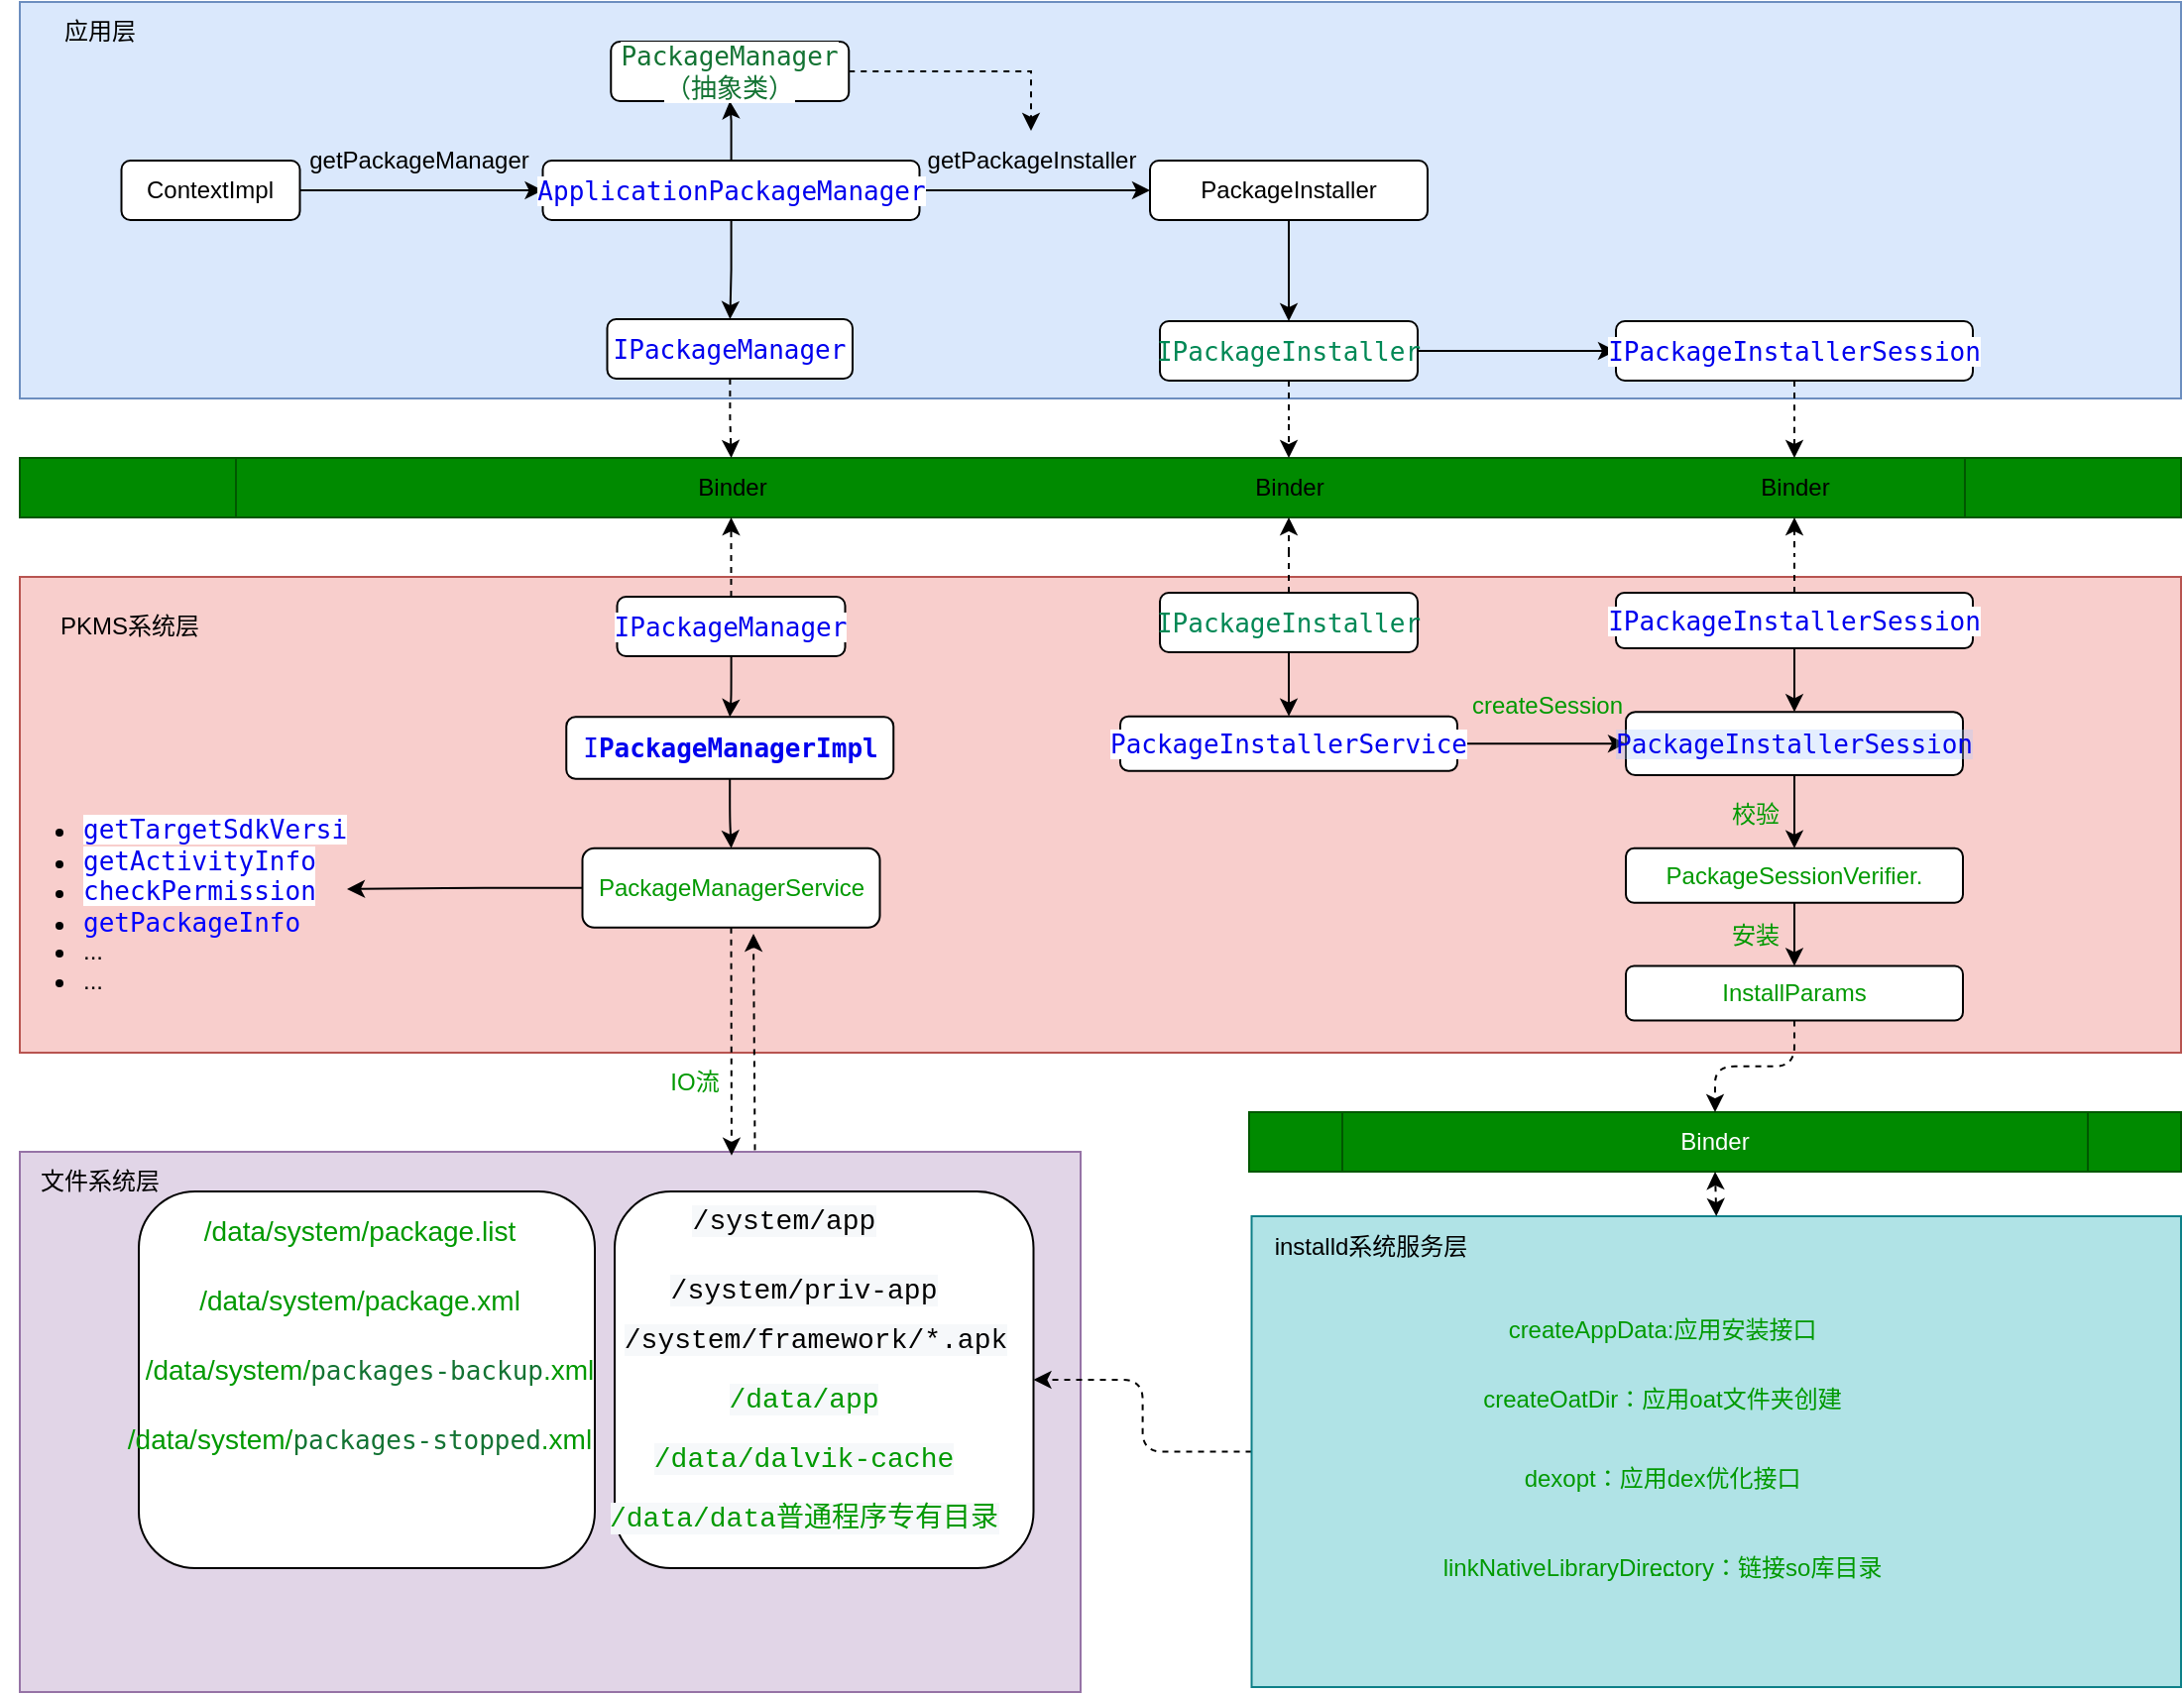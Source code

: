 <mxfile version="20.6.2" type="device"><diagram id="PVHNIk2kGEmwQ26tt39S" name="第 1 页"><mxGraphModel dx="891" dy="1495" grid="1" gridSize="10" guides="1" tooltips="1" connect="1" arrows="1" fold="1" page="1" pageScale="1" pageWidth="1390" pageHeight="980" math="0" shadow="0"><root><mxCell id="0"/><mxCell id="1" parent="0"/><mxCell id="v2ALZD6zEPQ1AhOOPnpa-74" value="" style="rounded=0;whiteSpace=wrap;html=1;fillColor=#e1d5e7;strokeColor=#9673a6;" vertex="1" parent="1"><mxGeometry x="50" y="570" width="535" height="272.5" as="geometry"/></mxCell><mxCell id="v2ALZD6zEPQ1AhOOPnpa-25" value="" style="shape=process;whiteSpace=wrap;html=1;backgroundOutline=1;fillColor=#008a00;fontColor=#ffffff;strokeColor=#005700;" vertex="1" parent="1"><mxGeometry x="50" y="220" width="1090" height="30" as="geometry"/></mxCell><mxCell id="v2ALZD6zEPQ1AhOOPnpa-1" value="" style="rounded=0;whiteSpace=wrap;html=1;fillColor=#dae8fc;strokeColor=#6c8ebf;" vertex="1" parent="1"><mxGeometry x="50" y="-10" width="1090" height="200" as="geometry"/></mxCell><mxCell id="v2ALZD6zEPQ1AhOOPnpa-3" value="应用层&lt;br&gt;" style="text;html=1;align=center;verticalAlign=middle;resizable=0;points=[];autosize=1;strokeColor=none;fillColor=none;" vertex="1" parent="1"><mxGeometry x="60" y="-10" width="60" height="30" as="geometry"/></mxCell><mxCell id="v2ALZD6zEPQ1AhOOPnpa-4" value="" style="rounded=0;whiteSpace=wrap;html=1;fillColor=#f8cecc;strokeColor=#b85450;" vertex="1" parent="1"><mxGeometry x="50" y="280" width="1090" height="240" as="geometry"/></mxCell><mxCell id="v2ALZD6zEPQ1AhOOPnpa-5" value="PKMS系统层" style="text;html=1;align=center;verticalAlign=middle;resizable=0;points=[];autosize=1;strokeColor=none;fillColor=none;" vertex="1" parent="1"><mxGeometry x="60" y="290" width="90" height="30" as="geometry"/></mxCell><mxCell id="v2ALZD6zEPQ1AhOOPnpa-6" value="" style="rounded=1;whiteSpace=wrap;html=1;" vertex="1" parent="1"><mxGeometry x="350" y="590" width="211.25" height="190" as="geometry"/></mxCell><mxCell id="v2ALZD6zEPQ1AhOOPnpa-150" value="" style="edgeStyle=orthogonalEdgeStyle;rounded=1;orthogonalLoop=1;jettySize=auto;html=1;dashed=1;fontSize=12;fontColor=#009900;" edge="1" parent="1" source="v2ALZD6zEPQ1AhOOPnpa-7" target="v2ALZD6zEPQ1AhOOPnpa-6"><mxGeometry relative="1" as="geometry"/></mxCell><mxCell id="v2ALZD6zEPQ1AhOOPnpa-7" value="" style="rounded=0;whiteSpace=wrap;html=1;fillColor=#b0e3e6;strokeColor=#0e8088;" vertex="1" parent="1"><mxGeometry x="671.25" y="602.5" width="468.75" height="237.5" as="geometry"/></mxCell><mxCell id="v2ALZD6zEPQ1AhOOPnpa-8" value="文件系统层" style="text;html=1;align=center;verticalAlign=middle;resizable=0;points=[];autosize=1;strokeColor=none;fillColor=none;" vertex="1" parent="1"><mxGeometry x="50" y="570" width="80" height="30" as="geometry"/></mxCell><mxCell id="v2ALZD6zEPQ1AhOOPnpa-9" value="installd系统服务层" style="text;html=1;align=center;verticalAlign=middle;resizable=0;points=[];autosize=1;strokeColor=none;fillColor=none;" vertex="1" parent="1"><mxGeometry x="671.25" y="602.5" width="120" height="30" as="geometry"/></mxCell><mxCell id="v2ALZD6zEPQ1AhOOPnpa-32" value="" style="edgeStyle=orthogonalEdgeStyle;rounded=0;orthogonalLoop=1;jettySize=auto;html=1;" edge="1" parent="1" source="v2ALZD6zEPQ1AhOOPnpa-10" target="v2ALZD6zEPQ1AhOOPnpa-11"><mxGeometry relative="1" as="geometry"/></mxCell><mxCell id="v2ALZD6zEPQ1AhOOPnpa-10" value="ContextImpl" style="rounded=1;whiteSpace=wrap;html=1;" vertex="1" parent="1"><mxGeometry x="101.25" y="70" width="90" height="30" as="geometry"/></mxCell><mxCell id="v2ALZD6zEPQ1AhOOPnpa-13" value="" style="edgeStyle=orthogonalEdgeStyle;rounded=0;orthogonalLoop=1;jettySize=auto;html=1;" edge="1" parent="1" source="v2ALZD6zEPQ1AhOOPnpa-11" target="v2ALZD6zEPQ1AhOOPnpa-12"><mxGeometry relative="1" as="geometry"/></mxCell><mxCell id="v2ALZD6zEPQ1AhOOPnpa-34" value="" style="edgeStyle=orthogonalEdgeStyle;rounded=0;orthogonalLoop=1;jettySize=auto;html=1;" edge="1" parent="1" source="v2ALZD6zEPQ1AhOOPnpa-11" target="v2ALZD6zEPQ1AhOOPnpa-15"><mxGeometry relative="1" as="geometry"/></mxCell><mxCell id="v2ALZD6zEPQ1AhOOPnpa-39" value="" style="edgeStyle=orthogonalEdgeStyle;rounded=0;orthogonalLoop=1;jettySize=auto;html=1;" edge="1" parent="1" source="v2ALZD6zEPQ1AhOOPnpa-11" target="v2ALZD6zEPQ1AhOOPnpa-38"><mxGeometry relative="1" as="geometry"/></mxCell><mxCell id="v2ALZD6zEPQ1AhOOPnpa-11" value="&lt;a style=&quot;margin: 0px; padding: 0px; box-sizing: border-box; border-color: var(--border); text-decoration-line: none; font-family: monospace; font-size: medium; text-align: start; background-color: rgb(255, 255, 255);&quot; data-key=&quot;3775&quot; href=&quot;https://cs.android.com/android/platform/superproject/+/master:frameworks/base/core/java/android/app/ApplicationPackageManager.java;drc=2b994820d770af36967d84282a403fd6c986c9fe;bpv=1;bpt=1;l=2105?gsn=ApplicationPackageManager&amp;amp;gs=kythe%3A%2F%2Fandroid.googlesource.com%2Fplatform%2Fsuperproject%3Flang%3Djava%3Fpath%3Dandroid.app.ApplicationPackageManager%2335f7b9a13ac98eca3c4c34c5b2f6e851eef60ae453632b8f408d4d9c5d9955e8&quot; class=&quot;semantic-decoration&quot;&gt;ApplicationPackageManager&lt;/a&gt;" style="rounded=1;whiteSpace=wrap;html=1;" vertex="1" parent="1"><mxGeometry x="313.75" y="70" width="190" height="30" as="geometry"/></mxCell><mxCell id="v2ALZD6zEPQ1AhOOPnpa-50" value="" style="edgeStyle=orthogonalEdgeStyle;rounded=0;orthogonalLoop=1;jettySize=auto;html=1;dashed=1;" edge="1" parent="1" source="v2ALZD6zEPQ1AhOOPnpa-12" target="v2ALZD6zEPQ1AhOOPnpa-40"><mxGeometry relative="1" as="geometry"/></mxCell><mxCell id="v2ALZD6zEPQ1AhOOPnpa-12" value="&lt;span style=&quot;color: rgb(19, 115, 51); font-family: monospace; font-size: medium; text-align: start; background-color: rgb(255, 255, 255);&quot;&gt;PackageManager&lt;br&gt;（抽象类）&lt;br&gt;&lt;/span&gt;" style="whiteSpace=wrap;html=1;rounded=1;" vertex="1" parent="1"><mxGeometry x="348.13" y="10" width="120" height="30" as="geometry"/></mxCell><mxCell id="v2ALZD6zEPQ1AhOOPnpa-37" value="" style="edgeStyle=orthogonalEdgeStyle;rounded=0;orthogonalLoop=1;jettySize=auto;html=1;dashed=1;" edge="1" parent="1" source="v2ALZD6zEPQ1AhOOPnpa-14" target="v2ALZD6zEPQ1AhOOPnpa-19"><mxGeometry relative="1" as="geometry"/></mxCell><mxCell id="v2ALZD6zEPQ1AhOOPnpa-56" value="" style="edgeStyle=orthogonalEdgeStyle;rounded=1;orthogonalLoop=1;jettySize=auto;html=1;" edge="1" parent="1" source="v2ALZD6zEPQ1AhOOPnpa-14" target="v2ALZD6zEPQ1AhOOPnpa-55"><mxGeometry relative="1" as="geometry"/></mxCell><mxCell id="v2ALZD6zEPQ1AhOOPnpa-14" value="&lt;a style=&quot;margin: 0px; padding: 0px; box-sizing: border-box; border-color: var(--border); text-decoration-line: none; font-family: monospace; font-size: medium; text-align: start; background-color: rgb(255, 255, 255);&quot; data-key=&quot;4808&quot; href=&quot;https://cs.android.com/android/platform/superproject/+/master:frameworks/base/core/java/android/app/ActivityThread.java;drc=2b994820d770af36967d84282a403fd6c986c9fe;bpv=1;bpt=1;l=2442?gsn=IPackageManager&amp;amp;gs=kythe%3A%2F%2Fandroid.googlesource.com%2Fplatform%2Fsuperproject%3Flang%3Djava%3Fpath%3Dandroid.content.pm.IPackageManager%23ddf1879cfe3d122494f76fd0b2afb771a5aeca4562ac289e5eb389b32d3bafa4&quot; class=&quot;semantic-decoration&quot;&gt;IPackageManager&lt;/a&gt;" style="rounded=1;whiteSpace=wrap;html=1;" vertex="1" parent="1"><mxGeometry x="351.25" y="290" width="115" height="30" as="geometry"/></mxCell><mxCell id="v2ALZD6zEPQ1AhOOPnpa-36" value="" style="edgeStyle=orthogonalEdgeStyle;rounded=0;orthogonalLoop=1;jettySize=auto;html=1;dashed=1;" edge="1" parent="1" source="v2ALZD6zEPQ1AhOOPnpa-15" target="v2ALZD6zEPQ1AhOOPnpa-19"><mxGeometry relative="1" as="geometry"/></mxCell><mxCell id="v2ALZD6zEPQ1AhOOPnpa-15" value="&lt;a class=&quot;semantic-decoration&quot; href=&quot;https://cs.android.com/android/platform/superproject/+/master:frameworks/base/core/java/android/app/ActivityThread.java;drc=2b994820d770af36967d84282a403fd6c986c9fe;bpv=1;bpt=1;l=2442?gsn=IPackageManager&amp;amp;gs=kythe%3A%2F%2Fandroid.googlesource.com%2Fplatform%2Fsuperproject%3Flang%3Djava%3Fpath%3Dandroid.content.pm.IPackageManager%23ddf1879cfe3d122494f76fd0b2afb771a5aeca4562ac289e5eb389b32d3bafa4&quot; data-key=&quot;4808&quot; style=&quot;margin: 0px; padding: 0px; box-sizing: border-box; border-color: var(--border); text-decoration-line: none; font-family: monospace; font-size: medium; text-align: start; background-color: rgb(255, 255, 255);&quot;&gt;IPackageManager&lt;/a&gt;" style="rounded=1;whiteSpace=wrap;html=1;" vertex="1" parent="1"><mxGeometry x="346.25" y="150" width="123.75" height="30" as="geometry"/></mxCell><mxCell id="v2ALZD6zEPQ1AhOOPnpa-19" value="Binder" style="text;html=1;align=center;verticalAlign=middle;resizable=0;points=[];autosize=1;strokeColor=none;fillColor=none;" vertex="1" parent="1"><mxGeometry x="378.75" y="220" width="60" height="30" as="geometry"/></mxCell><mxCell id="v2ALZD6zEPQ1AhOOPnpa-33" value="getPackageManager" style="text;html=1;align=center;verticalAlign=middle;resizable=0;points=[];autosize=1;strokeColor=none;fillColor=none;" vertex="1" parent="1"><mxGeometry x="186.25" y="55" width="130" height="30" as="geometry"/></mxCell><mxCell id="v2ALZD6zEPQ1AhOOPnpa-44" value="" style="edgeStyle=orthogonalEdgeStyle;rounded=0;orthogonalLoop=1;jettySize=auto;html=1;" edge="1" parent="1" source="v2ALZD6zEPQ1AhOOPnpa-38" target="v2ALZD6zEPQ1AhOOPnpa-43"><mxGeometry relative="1" as="geometry"/></mxCell><mxCell id="v2ALZD6zEPQ1AhOOPnpa-38" value="PackageInstaller" style="whiteSpace=wrap;html=1;rounded=1;" vertex="1" parent="1"><mxGeometry x="620" y="70" width="140" height="30" as="geometry"/></mxCell><mxCell id="v2ALZD6zEPQ1AhOOPnpa-40" value="getPackageInstaller" style="text;html=1;align=center;verticalAlign=middle;resizable=0;points=[];autosize=1;strokeColor=none;fillColor=none;" vertex="1" parent="1"><mxGeometry x="495" y="55" width="130" height="30" as="geometry"/></mxCell><mxCell id="v2ALZD6zEPQ1AhOOPnpa-46" value="" style="edgeStyle=orthogonalEdgeStyle;rounded=0;orthogonalLoop=1;jettySize=auto;html=1;dashed=1;" edge="1" parent="1" source="v2ALZD6zEPQ1AhOOPnpa-43" target="v2ALZD6zEPQ1AhOOPnpa-45"><mxGeometry relative="1" as="geometry"/></mxCell><mxCell id="v2ALZD6zEPQ1AhOOPnpa-118" value="" style="edgeStyle=orthogonalEdgeStyle;rounded=1;orthogonalLoop=1;jettySize=auto;html=1;fontSize=12;fontColor=#009900;" edge="1" parent="1" source="v2ALZD6zEPQ1AhOOPnpa-43" target="v2ALZD6zEPQ1AhOOPnpa-117"><mxGeometry relative="1" as="geometry"/></mxCell><mxCell id="v2ALZD6zEPQ1AhOOPnpa-43" value="&lt;a style=&quot;margin: 0px; padding: 0px; box-sizing: border-box; border-color: var(--border); text-decoration-line: none; font-family: monospace; font-size: medium; text-align: start;&quot; data-key=&quot;354&quot; href=&quot;https://cs.android.com/android/platform/superproject/+/master:frameworks/base/core/java/android/content/pm/PackageInstaller.java;drc=2b994820d770af36967d84282a403fd6c986c9fe;bpv=1;bpt=1;l=478?gsn=IPackageInstaller&amp;amp;gs=kythe%3A%2F%2Fandroid.googlesource.com%2Fplatform%2Fsuperproject%3Flang%3Djava%3Fpath%3Dandroid.content.pm.IPackageInstaller%23c6c2b4e1d433715ac6015c3a506b132a50ea089026730df48d56377443174ae1&quot; class=&quot;semantic-decoration&quot;&gt;&lt;span style=&quot;margin: 0px; padding: 0px; box-sizing: border-box; border-color: var(--border); color: rgb(0, 136, 85);&quot; class=&quot;cm-type&quot;&gt;IPackageInstaller&lt;/span&gt;&lt;/a&gt;" style="whiteSpace=wrap;html=1;rounded=1;" vertex="1" parent="1"><mxGeometry x="625" y="151" width="130" height="30" as="geometry"/></mxCell><mxCell id="v2ALZD6zEPQ1AhOOPnpa-45" value="Binder" style="text;html=1;align=center;verticalAlign=middle;resizable=0;points=[];autosize=1;strokeColor=none;fillColor=none;" vertex="1" parent="1"><mxGeometry x="660" y="220" width="60" height="30" as="geometry"/></mxCell><mxCell id="v2ALZD6zEPQ1AhOOPnpa-48" value="" style="edgeStyle=orthogonalEdgeStyle;rounded=0;orthogonalLoop=1;jettySize=auto;html=1;dashed=1;" edge="1" parent="1" source="v2ALZD6zEPQ1AhOOPnpa-47" target="v2ALZD6zEPQ1AhOOPnpa-45"><mxGeometry relative="1" as="geometry"/></mxCell><mxCell id="v2ALZD6zEPQ1AhOOPnpa-86" value="" style="edgeStyle=orthogonalEdgeStyle;rounded=1;orthogonalLoop=1;jettySize=auto;html=1;fontSize=12;fontColor=#009900;" edge="1" parent="1" source="v2ALZD6zEPQ1AhOOPnpa-47" target="v2ALZD6zEPQ1AhOOPnpa-85"><mxGeometry relative="1" as="geometry"/></mxCell><mxCell id="v2ALZD6zEPQ1AhOOPnpa-47" value="&lt;a class=&quot;semantic-decoration&quot; href=&quot;https://cs.android.com/android/platform/superproject/+/master:frameworks/base/core/java/android/content/pm/PackageInstaller.java;drc=2b994820d770af36967d84282a403fd6c986c9fe;bpv=1;bpt=1;l=478?gsn=IPackageInstaller&amp;amp;gs=kythe%3A%2F%2Fandroid.googlesource.com%2Fplatform%2Fsuperproject%3Flang%3Djava%3Fpath%3Dandroid.content.pm.IPackageInstaller%23c6c2b4e1d433715ac6015c3a506b132a50ea089026730df48d56377443174ae1&quot; data-key=&quot;354&quot; style=&quot;margin: 0px; padding: 0px; box-sizing: border-box; border-color: var(--border); text-decoration-line: none; font-family: monospace; font-size: medium; text-align: start;&quot;&gt;&lt;span class=&quot;cm-type&quot; style=&quot;margin: 0px; padding: 0px; box-sizing: border-box; border-color: var(--border); color: rgb(0, 136, 85);&quot;&gt;IPackageInstaller&lt;/span&gt;&lt;/a&gt;" style="whiteSpace=wrap;html=1;rounded=1;" vertex="1" parent="1"><mxGeometry x="625" y="288" width="130" height="30" as="geometry"/></mxCell><mxCell id="v2ALZD6zEPQ1AhOOPnpa-58" value="" style="edgeStyle=orthogonalEdgeStyle;rounded=1;orthogonalLoop=1;jettySize=auto;html=1;exitX=0;exitY=0.5;exitDx=0;exitDy=0;" edge="1" parent="1" source="v2ALZD6zEPQ1AhOOPnpa-87" target="v2ALZD6zEPQ1AhOOPnpa-57"><mxGeometry relative="1" as="geometry"/></mxCell><mxCell id="v2ALZD6zEPQ1AhOOPnpa-88" value="" style="edgeStyle=orthogonalEdgeStyle;rounded=1;orthogonalLoop=1;jettySize=auto;html=1;fontSize=12;fontColor=#009900;" edge="1" parent="1" source="v2ALZD6zEPQ1AhOOPnpa-55" target="v2ALZD6zEPQ1AhOOPnpa-87"><mxGeometry relative="1" as="geometry"/></mxCell><mxCell id="v2ALZD6zEPQ1AhOOPnpa-55" value="&lt;a style=&quot;margin: 0px; padding: 0px; box-sizing: border-box; border-color: var(--border); text-decoration-line: none; font-family: monospace; font-size: medium; text-align: start; background-color: rgb(255, 255, 255);&quot; data-key=&quot;8288&quot; href=&quot;https://cs.android.com/android/platform/superproject/+/master:frameworks/base/services/core/java/com/android/server/pm/PackageManagerService.java;drc=b1988a7dff4fc42f298a8c5e76af9ed02cacbcc0;bpv=1;bpt=1;l=4479?q=PackageManagerImpl&amp;amp;ss=android%2Fplatform%2Fsuperproject&amp;amp;gsn=IPackageManagerImpl&amp;amp;gs=kythe%3A%2F%2Fandroid.googlesource.com%2Fplatform%2Fsuperproject%3Flang%3Djava%3Fpath%3Dcom.android.server.pm.PackageManagerService.IPackageManagerImpl%239a622ff8a5147f258d14bef2db14cce67a5e350ac80bef70b1e7a7ca88a0db78&quot; class=&quot;semantic-decoration&quot;&gt;I&lt;span style=&quot;margin: 0px; padding: 0px; box-sizing: border-box; border-color: var(--border); background-color: var(--search-match-highlight); font-weight: 700; line-height: 0;&quot; class=&quot;search-match-layer search-match match-3&quot;&gt;PackageManagerImpl&lt;/span&gt;&lt;/a&gt;" style="whiteSpace=wrap;html=1;rounded=1;" vertex="1" parent="1"><mxGeometry x="325.63" y="350.63" width="165" height="31.25" as="geometry"/></mxCell><mxCell id="v2ALZD6zEPQ1AhOOPnpa-57" value="&lt;ul&gt;&lt;li&gt;&lt;span style=&quot;background-color: initial;&quot;&gt;&lt;a style=&quot;margin: 0px; padding: 0px; box-sizing: border-box; border-color: var(--border); text-decoration-line: none; font-family: monospace; font-size: medium; background-color: rgb(255, 255, 255);&quot; data-key=&quot;14807&quot; href=&quot;https://cs.android.com/android/platform/superproject/+/master:out/soong/.intermediates/frameworks/base/framework-minus-apex-intdefs/android_common/xref35/srcjars.xref/android/content/pm/IPackageManager.java;drc=2b994820d770af36967d84282a403fd6c986c9fe;bpv=1;bpt=1;l=8537?gsn=getTargetSdkVersion&amp;amp;gs=kythe%3A%2F%2Fandroid.googlesource.com%2Fplatform%2Fsuperproject%3Flang%3Djava%3Fpath%3Dandroid.content.pm.IPackageManager%23bd03259d6e8cbd3353ad6b33f37146c4e2881f5c781d3aff859a6e65ff9a108e&quot; class=&quot;semantic-decoration&quot;&gt;getTargetSdkVersion&lt;/a&gt;&lt;/span&gt;&lt;/li&gt;&lt;li&gt;&lt;a style=&quot;margin: 0px; padding: 0px; box-sizing: border-box; border-color: var(--border); text-decoration-line: none; font-family: monospace; font-size: medium; background-color: rgb(255, 255, 255);&quot; data-key=&quot;14814&quot; href=&quot;https://cs.android.com/android/platform/superproject/+/master:out/soong/.intermediates/frameworks/base/framework-minus-apex-intdefs/android_common/xref35/srcjars.xref/android/content/pm/IPackageManager.java;drc=2b994820d770af36967d84282a403fd6c986c9fe;bpv=1;bpt=1;l=8538?gsn=getActivityInfo&amp;amp;gs=kythe%3A%2F%2Fandroid.googlesource.com%2Fplatform%2Fsuperproject%3Flang%3Djava%3Fpath%3Dandroid.content.pm.IPackageManager%23893fa2acd5d764441450f312eebc59356b063195e78a6f9265b6b20ccd7f4438&quot; class=&quot;semantic-decoration&quot;&gt;getActivityInfo&lt;/a&gt;&lt;br&gt;&lt;/li&gt;&lt;li&gt;&lt;a style=&quot;margin: 0px; padding: 0px; box-sizing: border-box; border-color: var(--border); text-decoration-line: none; font-family: monospace; font-size: medium; background-color: rgb(255, 255, 255);&quot; data-key=&quot;16293&quot; href=&quot;https://cs.android.com/android/platform/superproject/+/master:out/soong/.intermediates/frameworks/base/framework-minus-apex-intdefs/android_common/xref35/srcjars.xref/android/content/pm/IPackageManager.java;drc=2b994820d770af36967d84282a403fd6c986c9fe;bpv=1;bpt=1;l=9018?gsn=checkPermission&amp;amp;gs=kythe%3A%2F%2Fandroid.googlesource.com%2Fplatform%2Fsuperproject%3Flang%3Djava%3Fpath%3Dandroid.content.pm.IPackageManager%23ae7de38198554b933e4ea3991e080334d5c8ac2631690a4a69a4a30f9b6ed7d8&quot; class=&quot;semantic-decoration&quot;&gt;checkPermission&lt;/a&gt;&lt;br&gt;&lt;/li&gt;&lt;li&gt;&lt;a style=&quot;margin: 0px; padding: 0px; box-sizing: border-box; border-color: var(--border); text-decoration-line: none; font-family: monospace; font-size: medium;&quot; data-key=&quot;25&quot; href=&quot;https://cs.android.com/android/platform/superproject/+/master:out/soong/.intermediates/frameworks/base/framework-minus-apex-intdefs/android_common/xref35/srcjars.xref/android/content/pm/IPackageManager.java;drc=2b994820d770af36967d84282a403fd6c986c9fe;bpv=1;bpt=1;l=23?gsn=getPackageInfo&amp;amp;gs=kythe%3A%2F%2Fandroid.googlesource.com%2Fplatform%2Fsuperproject%3Flang%3Djava%3Fpath%3Dandroid.content.pm.IPackageManager.Default%235e6ce3a9c2cfb50995ee928fd173378500793cde18eb5df68a2c39948729b48f&quot; class=&quot;semantic-decoration&quot;&gt;&lt;span style=&quot;margin: 0px; padding: 0px; box-sizing: border-box; border-color: var(--border); color: rgb(0, 0, 255);&quot; class=&quot;cm-def&quot;&gt;getPackageInfo&lt;/span&gt;&lt;/a&gt;&lt;br&gt;&lt;/li&gt;&lt;li&gt;...&lt;/li&gt;&lt;li&gt;...&lt;/li&gt;&lt;/ul&gt;" style="text;strokeColor=none;fillColor=none;html=1;whiteSpace=wrap;verticalAlign=middle;overflow=hidden;" vertex="1" parent="1"><mxGeometry x="40" y="385" width="175" height="105" as="geometry"/></mxCell><mxCell id="v2ALZD6zEPQ1AhOOPnpa-59" value="Binder" style="shape=process;whiteSpace=wrap;html=1;backgroundOutline=1;fillColor=#008a00;fontColor=#ffffff;strokeColor=#005700;" vertex="1" parent="1"><mxGeometry x="670" y="550" width="470" height="30" as="geometry"/></mxCell><mxCell id="v2ALZD6zEPQ1AhOOPnpa-63" value="&lt;span style=&quot;font-family: Consolas, Inconsolata, Courier, monospace; font-size: 14px; font-variant-ligatures: common-ligatures; text-align: start; background-color: rgb(246, 248, 250);&quot;&gt;/system/app&lt;/span&gt;" style="text;html=1;align=center;verticalAlign=middle;resizable=0;points=[];autosize=1;strokeColor=none;fillColor=none;" vertex="1" parent="1"><mxGeometry x="380" y="590" width="110" height="30" as="geometry"/></mxCell><mxCell id="v2ALZD6zEPQ1AhOOPnpa-64" value="&lt;span style=&quot;color: rgba(0, 0, 0, 0); font-family: monospace; font-size: 0px; text-align: start;&quot;&gt;%3CmxGraphModel%3E%3Croot%3E%3CmxCell%20id%3D%220%22%2F%3E%3CmxCell%20id%3D%221%22%20parent%3D%220%22%2F%3E%3CmxCell%20id%3D%222%22%20value%3D%22%26lt%3Bspan%20style%3D%26quot%3Bfont-family%3A%20Consolas%2C%20Inconsolata%2C%20Courier%2C%20monospace%3B%20font-size%3A%2014px%3B%20font-variant-ligatures%3A%20common-ligatures%3B%20text-align%3A%20start%3B%20background-color%3A%20rgb(246%2C%20248%2C%20250)%3B%26quot%3B%26gt%3B%2Fsystem%2Fapp%26lt%3B%2Fspan%26gt%3B%22%20style%3D%22text%3Bhtml%3D1%3Balign%3Dcenter%3BverticalAlign%3Dmiddle%3Bresizable%3D0%3Bpoints%3D%5B%5D%3Bautosize%3D1%3BstrokeColor%3Dnone%3BfillColor%3Dnone%3B%22%20vertex%3D%221%22%20parent%3D%221%22%3E%3CmxGeometry%20x%3D%22120%22%20y%3D%22620%22%20width%3D%22110%22%20height%3D%2230%22%20as%3D%22geometry%22%2F%3E%3C%2FmxCell%3E%3C%2Froot%3E%3C%2FmxGraphModel%3E&lt;/span&gt;" style="text;html=1;align=center;verticalAlign=middle;resizable=0;points=[];autosize=1;strokeColor=none;fillColor=none;" vertex="1" parent="1"><mxGeometry x="252.5" y="655" width="20" height="30" as="geometry"/></mxCell><mxCell id="v2ALZD6zEPQ1AhOOPnpa-66" value="&lt;span style=&quot;color: rgba(0, 0, 0, 0); font-family: monospace; font-size: 0px; text-align: start;&quot;&gt;%3CmxGraphModel%3E%3Croot%3E%3CmxCell%20id%3D%220%22%2F%3E%3CmxCell%20id%3D%221%22%20parent%3D%220%22%2F%3E%3CmxCell%20id%3D%222%22%20value%3D%22%26lt%3Bspan%20style%3D%26quot%3Bfont-family%3A%20Consolas%2C%20Inconsolata%2C%20Courier%2C%20monospace%3B%20font-size%3A%2014px%3B%20font-variant-ligatures%3A%20common-ligatures%3B%20text-align%3A%20start%3B%20background-color%3A%20rgb(246%2C%20248%2C%20250)%3B%26quot%3B%26gt%3B%2Fsystem%2Fapp%26lt%3B%2Fspan%26gt%3B%22%20style%3D%22text%3Bhtml%3D1%3Balign%3Dcenter%3BverticalAlign%3Dmiddle%3Bresizable%3D0%3Bpoints%3D%5B%5D%3Bautosize%3D1%3BstrokeColor%3Dnone%3BfillColor%3Dnone%3B%22%20vertex%3D%221%22%20parent%3D%221%22%3E%3CmxGeometry%20x%3D%22120%22%20y%3D%22620%22%20width%3D%22110%22%20height%3D%2230%22%20as%3D%22geometry%22%2F%3E%3C%2FmxCell%3E%3C%2Froot%3E%3C%2FmxGraphModel%3E&lt;/span&gt;" style="text;html=1;align=center;verticalAlign=middle;resizable=0;points=[];autosize=1;strokeColor=none;fillColor=none;" vertex="1" parent="1"><mxGeometry x="225" y="795" width="20" height="30" as="geometry"/></mxCell><mxCell id="v2ALZD6zEPQ1AhOOPnpa-67" value="&lt;span style=&quot;font-family: Consolas, Inconsolata, Courier, monospace; font-size: 14px; font-variant-ligatures: common-ligatures; text-align: start; background-color: rgb(246, 248, 250);&quot;&gt;/system/priv-app&lt;/span&gt;" style="text;html=1;align=center;verticalAlign=middle;resizable=0;points=[];autosize=1;strokeColor=none;fillColor=none;" vertex="1" parent="1"><mxGeometry x="370" y="625" width="150" height="30" as="geometry"/></mxCell><mxCell id="v2ALZD6zEPQ1AhOOPnpa-68" value="&lt;span style=&quot;font-family: Consolas, Inconsolata, Courier, monospace; font-size: 14px; font-variant-ligatures: common-ligatures; text-align: start; background-color: rgb(246, 248, 250);&quot;&gt;/system/framework/*.apk&lt;/span&gt;" style="text;html=1;align=center;verticalAlign=middle;resizable=0;points=[];autosize=1;strokeColor=none;fillColor=none;" vertex="1" parent="1"><mxGeometry x="350.63" y="650" width="200" height="30" as="geometry"/></mxCell><mxCell id="v2ALZD6zEPQ1AhOOPnpa-69" value="&lt;span style=&quot;font-family: Consolas, Inconsolata, Courier, monospace; font-size: 14px; font-variant-ligatures: common-ligatures; text-align: start; background-color: rgb(246, 248, 250);&quot;&gt;&lt;font color=&quot;#009900&quot;&gt;/data/app &lt;/font&gt;&lt;/span&gt;" style="text;html=1;align=center;verticalAlign=middle;resizable=0;points=[];autosize=1;strokeColor=none;fillColor=none;" vertex="1" parent="1"><mxGeometry x="400" y="680" width="90" height="30" as="geometry"/></mxCell><mxCell id="v2ALZD6zEPQ1AhOOPnpa-70" value="&lt;span style=&quot;color: rgb(0, 153, 0); font-family: Consolas, Inconsolata, Courier, monospace; font-size: 14px; font-variant-ligatures: common-ligatures; text-align: start; background-color: rgb(246, 248, 250);&quot;&gt;/data/dalvik-cache&lt;/span&gt;" style="text;html=1;align=center;verticalAlign=middle;resizable=0;points=[];autosize=1;strokeColor=none;fillColor=none;" vertex="1" parent="1"><mxGeometry x="365" y="710" width="160" height="30" as="geometry"/></mxCell><mxCell id="v2ALZD6zEPQ1AhOOPnpa-71" value="&lt;span style=&quot;color: rgb(0, 153, 0); font-family: Consolas, Inconsolata, Courier, monospace; font-size: 14px; font-variant-ligatures: common-ligatures; text-align: start; background-color: rgb(246, 248, 250);&quot;&gt;/data/data普通程序专有目录&lt;/span&gt;" style="text;html=1;align=center;verticalAlign=middle;resizable=0;points=[];autosize=1;strokeColor=none;fillColor=none;" vertex="1" parent="1"><mxGeometry x="340" y="740" width="210" height="30" as="geometry"/></mxCell><mxCell id="v2ALZD6zEPQ1AhOOPnpa-76" value="" style="rounded=1;whiteSpace=wrap;html=1;fontColor=#009900;" vertex="1" parent="1"><mxGeometry x="110" y="590" width="230" height="190" as="geometry"/></mxCell><mxCell id="v2ALZD6zEPQ1AhOOPnpa-77" value="&lt;font style=&quot;font-size: 14px;&quot;&gt;/data/system/package.list&lt;/font&gt;" style="text;html=1;align=center;verticalAlign=middle;resizable=0;points=[];autosize=1;strokeColor=none;fillColor=none;fontColor=#009900;" vertex="1" parent="1"><mxGeometry x="131.25" y="595" width="180" height="30" as="geometry"/></mxCell><mxCell id="v2ALZD6zEPQ1AhOOPnpa-78" value="&lt;font style=&quot;font-size: 14px;&quot;&gt;/data/system/package.xml&lt;/font&gt;" style="text;html=1;align=center;verticalAlign=middle;resizable=0;points=[];autosize=1;strokeColor=none;fillColor=none;fontColor=#009900;" vertex="1" parent="1"><mxGeometry x="126.25" y="630" width="190" height="30" as="geometry"/></mxCell><mxCell id="v2ALZD6zEPQ1AhOOPnpa-81" value="&lt;font style=&quot;font-size: 14px;&quot;&gt;/data/system/&lt;span style=&quot;color: rgb(19, 115, 51); font-family: monospace; font-size: medium; text-align: start; background-color: rgb(255, 255, 255);&quot;&gt;packages-stopped&lt;/span&gt;.xml&lt;/font&gt;" style="text;html=1;align=center;verticalAlign=middle;resizable=0;points=[];autosize=1;strokeColor=none;fillColor=none;fontColor=#009900;" vertex="1" parent="1"><mxGeometry x="101.25" y="700" width="240" height="30" as="geometry"/></mxCell><mxCell id="v2ALZD6zEPQ1AhOOPnpa-83" value="&lt;font style=&quot;font-size: 14px;&quot;&gt;/data/system/&lt;span style=&quot;color: rgb(19, 115, 51); font-family: monospace; font-size: medium; text-align: start; background-color: rgb(255, 255, 255);&quot;&gt;packages-backup&lt;/span&gt;.xml&lt;/font&gt;" style="text;html=1;align=center;verticalAlign=middle;resizable=0;points=[];autosize=1;strokeColor=none;fillColor=none;fontColor=#009900;" vertex="1" parent="1"><mxGeometry x="106.25" y="665" width="240" height="30" as="geometry"/></mxCell><mxCell id="v2ALZD6zEPQ1AhOOPnpa-98" value="" style="edgeStyle=orthogonalEdgeStyle;rounded=1;orthogonalLoop=1;jettySize=auto;html=1;fontSize=12;fontColor=#009900;" edge="1" parent="1" source="v2ALZD6zEPQ1AhOOPnpa-85" target="v2ALZD6zEPQ1AhOOPnpa-97"><mxGeometry relative="1" as="geometry"/></mxCell><mxCell id="v2ALZD6zEPQ1AhOOPnpa-85" value="&lt;a style=&quot;margin: 0px; padding: 0px; box-sizing: border-box; border-color: var(--border); text-decoration-line: none; font-family: monospace; font-size: medium; text-align: start; background-color: rgb(255, 255, 255);&quot; data-key=&quot;206&quot; href=&quot;https://cs.android.com/android/platform/superproject/+/master:frameworks/base/services/core/java/com/android/server/pm/PackageInstallerService.java;drc=2b994820d770af36967d84282a403fd6c986c9fe;bpv=1;bpt=1;l=125?q=IPackageInstaller&amp;amp;ss=android%2Fplatform%2Fsuperproject&amp;amp;gsn=PackageInstallerService&amp;amp;gs=kythe%3A%2F%2Fandroid.googlesource.com%2Fplatform%2Fsuperproject%3Flang%3Djava%3Fpath%3Dcom.android.server.pm.PackageInstallerService%238712bb82a7ff5d0a86429ace58c382d3b4ffa51e00bb01c161a7b4ff8536e492&quot; class=&quot;semantic-decoration&quot;&gt;PackageInstallerService&lt;/a&gt;" style="whiteSpace=wrap;html=1;rounded=1;fontSize=12;fontColor=#009900;" vertex="1" parent="1"><mxGeometry x="605" y="350.32" width="170" height="27.5" as="geometry"/></mxCell><mxCell id="v2ALZD6zEPQ1AhOOPnpa-87" value="PackageManagerService" style="whiteSpace=wrap;html=1;rounded=1;fontSize=12;fontColor=#009900;" vertex="1" parent="1"><mxGeometry x="333.75" y="416.88" width="150" height="40" as="geometry"/></mxCell><mxCell id="v2ALZD6zEPQ1AhOOPnpa-92" value="IO流" style="text;html=1;align=center;verticalAlign=middle;resizable=0;points=[];autosize=1;strokeColor=none;fillColor=none;fontSize=12;fontColor=#009900;rounded=1;" vertex="1" parent="1"><mxGeometry x="365" y="520" width="50" height="30" as="geometry"/></mxCell><mxCell id="v2ALZD6zEPQ1AhOOPnpa-95" value="" style="endArrow=classic;html=1;fontSize=12;fontColor=#009900;entryX=0.671;entryY=0.007;entryDx=0;entryDy=0;entryPerimeter=0;exitX=0.5;exitY=1;exitDx=0;exitDy=0;dashed=1;rounded=1;" edge="1" parent="1" source="v2ALZD6zEPQ1AhOOPnpa-87" target="v2ALZD6zEPQ1AhOOPnpa-74"><mxGeometry width="50" height="50" relative="1" as="geometry"><mxPoint x="470" y="440" as="sourcePoint"/><mxPoint x="520" y="390" as="targetPoint"/></mxGeometry></mxCell><mxCell id="v2ALZD6zEPQ1AhOOPnpa-96" value="" style="endArrow=classic;html=1;rounded=1;fontSize=12;fontColor=#009900;exitX=0.693;exitY=-0.003;exitDx=0;exitDy=0;dashed=1;exitPerimeter=0;" edge="1" parent="1" source="v2ALZD6zEPQ1AhOOPnpa-74"><mxGeometry width="50" height="50" relative="1" as="geometry"><mxPoint x="419.995" y="550" as="sourcePoint"/><mxPoint x="420" y="460" as="targetPoint"/></mxGeometry></mxCell><mxCell id="v2ALZD6zEPQ1AhOOPnpa-136" value="" style="edgeStyle=orthogonalEdgeStyle;rounded=1;orthogonalLoop=1;jettySize=auto;html=1;fontSize=12;fontColor=#009900;" edge="1" parent="1" source="v2ALZD6zEPQ1AhOOPnpa-97" target="v2ALZD6zEPQ1AhOOPnpa-135"><mxGeometry relative="1" as="geometry"/></mxCell><mxCell id="v2ALZD6zEPQ1AhOOPnpa-97" value="&lt;a style=&quot;margin: 0px; padding: 0px; box-sizing: border-box; border-color: var(--border); text-decoration-line: none; font-family: monospace; font-size: medium; text-align: start; background-color: rgba(174, 203, 250, 0.33);&quot; data-key=&quot;1351&quot; href=&quot;https://cs.android.com/android/platform/superproject/+/master:frameworks/base/services/core/java/com/android/server/pm/PackageInstallerSession.java;drc=2b994820d770af36967d84282a403fd6c986c9fe;bpv=1;bpt=1;l=887?gsn=PackageInstallerSession&amp;amp;gs=kythe%3A%2F%2Fandroid.googlesource.com%2Fplatform%2Fsuperproject%3Flang%3Djava%3Fpath%3Dcom.android.server.pm.PackageInstallerSession%23269759b626120b0cd8aff8b811aa12adc5212ebbf3184bf4fe924993f10ae749&quot; class=&quot;semantic-decoration&quot;&gt;PackageInstallerSession&lt;/a&gt;" style="whiteSpace=wrap;html=1;rounded=1;fontSize=12;fontColor=#009900;" vertex="1" parent="1"><mxGeometry x="860" y="348.13" width="170" height="31.87" as="geometry"/></mxCell><mxCell id="v2ALZD6zEPQ1AhOOPnpa-99" value="createSession" style="text;html=1;align=center;verticalAlign=middle;resizable=0;points=[];autosize=1;strokeColor=none;fillColor=none;fontSize=12;fontColor=#009900;" vertex="1" parent="1"><mxGeometry x="770" y="330" width="100" height="30" as="geometry"/></mxCell><mxCell id="v2ALZD6zEPQ1AhOOPnpa-121" value="" style="edgeStyle=orthogonalEdgeStyle;rounded=1;orthogonalLoop=1;jettySize=auto;html=1;fontSize=12;fontColor=#009900;dashed=1;" edge="1" parent="1" source="v2ALZD6zEPQ1AhOOPnpa-101" target="v2ALZD6zEPQ1AhOOPnpa-119"><mxGeometry relative="1" as="geometry"/></mxCell><mxCell id="v2ALZD6zEPQ1AhOOPnpa-122" value="" style="edgeStyle=orthogonalEdgeStyle;rounded=1;orthogonalLoop=1;jettySize=auto;html=1;fontSize=12;fontColor=#009900;" edge="1" parent="1" source="v2ALZD6zEPQ1AhOOPnpa-101" target="v2ALZD6zEPQ1AhOOPnpa-97"><mxGeometry relative="1" as="geometry"/></mxCell><mxCell id="v2ALZD6zEPQ1AhOOPnpa-101" value="&lt;a style=&quot;margin: 0px; padding: 0px; box-sizing: border-box; border-color: var(--border); text-decoration-line: none; font-family: monospace; font-size: medium; text-align: start; background-color: rgb(255, 255, 255);&quot; data-key=&quot;360&quot; href=&quot;https://cs.android.com/android/platform/superproject/+/master:frameworks/base/services/core/java/com/android/server/pm/PackageInstallerSession.java;drc=2b994820d770af36967d84282a403fd6c986c9fe;bpv=1;bpt=1;l=186?gsn=IPackageInstallerSession&amp;amp;gs=kythe%3A%2F%2Fandroid.googlesource.com%2Fplatform%2Fsuperproject%3Flang%3Djava%3Fpath%3Dandroid.content.pm.IPackageInstallerSession%233ff4dbc66a2c8e14b83619bbaf7884484992acd5c17a33c32cb2e979fc70acb6&quot; class=&quot;semantic-decoration&quot;&gt;IPackageInstallerSession&lt;/a&gt;" style="whiteSpace=wrap;html=1;rounded=1;fontSize=12;fontColor=#009900;" vertex="1" parent="1"><mxGeometry x="855" y="288" width="180" height="28" as="geometry"/></mxCell><mxCell id="v2ALZD6zEPQ1AhOOPnpa-120" value="" style="edgeStyle=orthogonalEdgeStyle;rounded=1;orthogonalLoop=1;jettySize=auto;html=1;fontSize=12;fontColor=#009900;dashed=1;" edge="1" parent="1" source="v2ALZD6zEPQ1AhOOPnpa-117" target="v2ALZD6zEPQ1AhOOPnpa-119"><mxGeometry relative="1" as="geometry"/></mxCell><mxCell id="v2ALZD6zEPQ1AhOOPnpa-117" value="&lt;a class=&quot;semantic-decoration&quot; href=&quot;https://cs.android.com/android/platform/superproject/+/master:frameworks/base/services/core/java/com/android/server/pm/PackageInstallerSession.java;drc=2b994820d770af36967d84282a403fd6c986c9fe;bpv=1;bpt=1;l=186?gsn=IPackageInstallerSession&amp;amp;gs=kythe%3A%2F%2Fandroid.googlesource.com%2Fplatform%2Fsuperproject%3Flang%3Djava%3Fpath%3Dandroid.content.pm.IPackageInstallerSession%233ff4dbc66a2c8e14b83619bbaf7884484992acd5c17a33c32cb2e979fc70acb6&quot; data-key=&quot;360&quot; style=&quot;margin: 0px; padding: 0px; box-sizing: border-box; border-color: var(--border); text-decoration-line: none; font-family: monospace; font-size: medium; text-align: start; background-color: rgb(255, 255, 255);&quot;&gt;IPackageInstallerSession&lt;/a&gt;" style="whiteSpace=wrap;html=1;rounded=1;fontSize=12;fontColor=#009900;" vertex="1" parent="1"><mxGeometry x="855" y="151" width="180" height="30" as="geometry"/></mxCell><mxCell id="v2ALZD6zEPQ1AhOOPnpa-119" value="Binder" style="text;html=1;align=center;verticalAlign=middle;resizable=0;points=[];autosize=1;strokeColor=none;fillColor=none;" vertex="1" parent="1"><mxGeometry x="915" y="220" width="60" height="30" as="geometry"/></mxCell><mxCell id="v2ALZD6zEPQ1AhOOPnpa-125" value="" style="endArrow=classic;html=1;rounded=1;dashed=1;fontSize=12;fontColor=#009900;" edge="1" parent="1" target="v2ALZD6zEPQ1AhOOPnpa-4"><mxGeometry width="50" height="50" relative="1" as="geometry"><mxPoint x="680" y="280" as="sourcePoint"/><mxPoint x="730" y="230" as="targetPoint"/></mxGeometry></mxCell><mxCell id="v2ALZD6zEPQ1AhOOPnpa-134" value="校验" style="text;html=1;align=center;verticalAlign=middle;resizable=0;points=[];autosize=1;strokeColor=none;fillColor=none;fontSize=12;fontColor=#009900;" vertex="1" parent="1"><mxGeometry x="900" y="385" width="50" height="30" as="geometry"/></mxCell><mxCell id="v2ALZD6zEPQ1AhOOPnpa-138" value="" style="edgeStyle=orthogonalEdgeStyle;rounded=1;orthogonalLoop=1;jettySize=auto;html=1;fontSize=12;fontColor=#009900;" edge="1" parent="1" source="v2ALZD6zEPQ1AhOOPnpa-135" target="v2ALZD6zEPQ1AhOOPnpa-137"><mxGeometry relative="1" as="geometry"/></mxCell><mxCell id="v2ALZD6zEPQ1AhOOPnpa-135" value="&lt;span style=&quot;&quot;&gt;PackageSessionVerifier.&lt;/span&gt;" style="whiteSpace=wrap;html=1;rounded=1;fontSize=12;fontColor=#009900;" vertex="1" parent="1"><mxGeometry x="860" y="416.88" width="170" height="27.5" as="geometry"/></mxCell><mxCell id="v2ALZD6zEPQ1AhOOPnpa-140" value="" style="edgeStyle=orthogonalEdgeStyle;rounded=1;orthogonalLoop=1;jettySize=auto;html=1;fontSize=12;fontColor=#009900;dashed=1;" edge="1" parent="1" source="v2ALZD6zEPQ1AhOOPnpa-137" target="v2ALZD6zEPQ1AhOOPnpa-59"><mxGeometry relative="1" as="geometry"/></mxCell><mxCell id="v2ALZD6zEPQ1AhOOPnpa-137" value="InstallParams" style="whiteSpace=wrap;html=1;rounded=1;fontSize=12;fontColor=#009900;" vertex="1" parent="1"><mxGeometry x="860" y="476.25" width="170" height="27.5" as="geometry"/></mxCell><mxCell id="v2ALZD6zEPQ1AhOOPnpa-139" value="安装" style="text;html=1;align=center;verticalAlign=middle;resizable=0;points=[];autosize=1;strokeColor=none;fillColor=none;fontSize=12;fontColor=#009900;" vertex="1" parent="1"><mxGeometry x="900" y="446.25" width="50" height="30" as="geometry"/></mxCell><mxCell id="v2ALZD6zEPQ1AhOOPnpa-141" value="createAppData:应用安装接口" style="text;html=1;align=center;verticalAlign=middle;resizable=0;points=[];autosize=1;strokeColor=none;fillColor=none;fontSize=12;fontColor=#009900;" vertex="1" parent="1"><mxGeometry x="787.5" y="645" width="180" height="30" as="geometry"/></mxCell><mxCell id="v2ALZD6zEPQ1AhOOPnpa-142" value="createOatDir：应用oat文件夹创建" style="text;html=1;align=center;verticalAlign=middle;resizable=0;points=[];autosize=1;strokeColor=none;fillColor=none;fontSize=12;fontColor=#009900;rounded=1;" vertex="1" parent="1"><mxGeometry x="777.5" y="680" width="200" height="30" as="geometry"/></mxCell><mxCell id="v2ALZD6zEPQ1AhOOPnpa-143" value="dexopt：应用dex优化接口" style="text;html=1;align=center;verticalAlign=middle;resizable=0;points=[];autosize=1;strokeColor=none;fillColor=none;fontSize=12;fontColor=#009900;" vertex="1" parent="1"><mxGeometry x="797.5" y="720" width="160" height="30" as="geometry"/></mxCell><mxCell id="v2ALZD6zEPQ1AhOOPnpa-144" value="...." style="text;html=1;align=center;verticalAlign=middle;resizable=0;points=[];autosize=1;strokeColor=none;fillColor=none;fontSize=12;fontColor=#009900;" vertex="1" parent="1"><mxGeometry x="857.5" y="765" width="40" height="30" as="geometry"/></mxCell><mxCell id="v2ALZD6zEPQ1AhOOPnpa-148" value="" style="endArrow=classic;startArrow=classic;html=1;rounded=1;fontSize=12;fontColor=#009900;entryX=0.5;entryY=1;entryDx=0;entryDy=0;exitX=0.5;exitY=0;exitDx=0;exitDy=0;dashed=1;" edge="1" parent="1" source="v2ALZD6zEPQ1AhOOPnpa-7" target="v2ALZD6zEPQ1AhOOPnpa-59"><mxGeometry width="50" height="50" relative="1" as="geometry"><mxPoint x="900" y="580" as="sourcePoint"/><mxPoint x="950" y="530" as="targetPoint"/></mxGeometry></mxCell><mxCell id="v2ALZD6zEPQ1AhOOPnpa-149" value="linkNativeLibraryDirectory：链接so库目录" style="text;html=1;align=center;verticalAlign=middle;resizable=0;points=[];autosize=1;strokeColor=none;fillColor=none;fontSize=12;fontColor=#009900;" vertex="1" parent="1"><mxGeometry x="757.5" y="765" width="240" height="30" as="geometry"/></mxCell></root></mxGraphModel></diagram></mxfile>